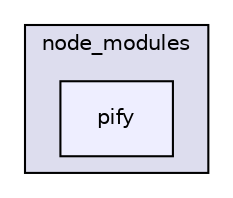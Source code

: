 digraph "gulp-src/node_modules/gulp/node_modules/gulp-util/node_modules/dateformat/node_modules/meow/node_modules/read-pkg-up/node_modules/read-pkg/node_modules/load-json-file/node_modules/pify" {
  compound=true
  node [ fontsize="10", fontname="Helvetica"];
  edge [ labelfontsize="10", labelfontname="Helvetica"];
  subgraph clusterdir_08b343c25d47ca28cdf35c425bc949a6 {
    graph [ bgcolor="#ddddee", pencolor="black", label="node_modules" fontname="Helvetica", fontsize="10", URL="dir_08b343c25d47ca28cdf35c425bc949a6.html"]
  dir_0be167b9ff431439c80fd1792cb5f09d [shape=box, label="pify", style="filled", fillcolor="#eeeeff", pencolor="black", URL="dir_0be167b9ff431439c80fd1792cb5f09d.html"];
  }
}
